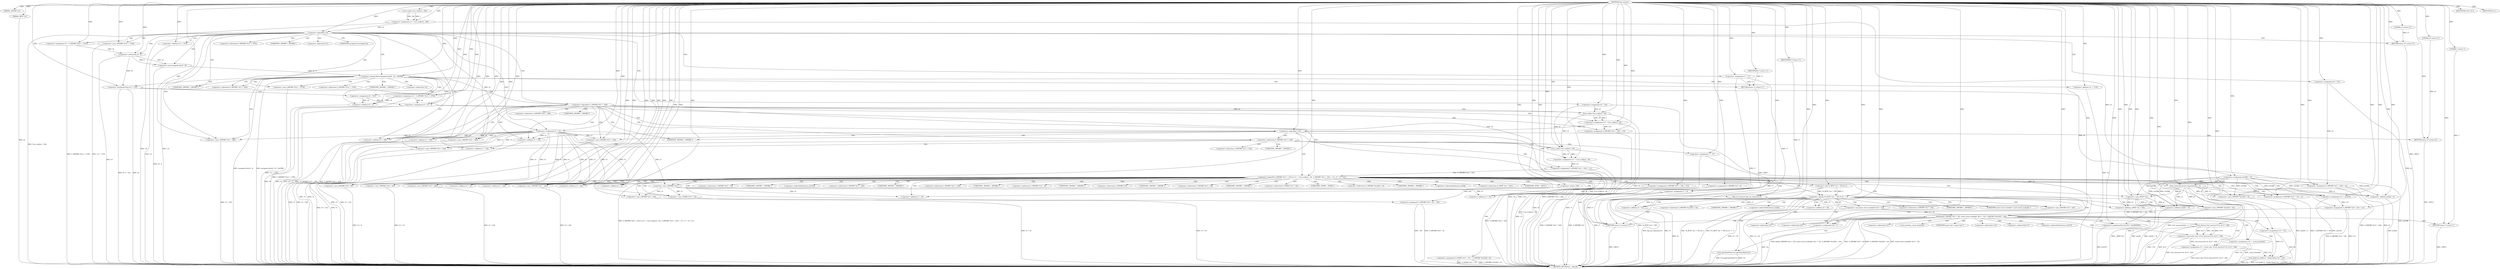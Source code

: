 digraph tftp_connect {  
"1000114" [label = "(METHOD,tftp_connect)" ]
"1000405" [label = "(METHOD_RETURN,int __fastcall)" ]
"1000115" [label = "(PARAM,_DWORD *a1)" ]
"1000116" [label = "(PARAM,_BYTE *a2)" ]
"1000131" [label = "(<operator>.assignment,v4 = Curl_ccalloc(1, 336))" ]
"1000133" [label = "(Curl_ccalloc,Curl_ccalloc(1, 336))" ]
"1000136" [label = "(<operator>.assignment,a1[188] = v4)" ]
"1000142" [label = "(<operator>.logicalNot,!v4)" ]
"1000144" [label = "(RETURN,return 27;,return 27;)" ]
"1000145" [label = "(LITERAL,27,return 27;)" ]
"1000146" [label = "(<operator>.assignment,v5 = v4)" ]
"1000149" [label = "(<operator>.assignment,v6 = *(_DWORD *)(*a1 + 1576))" ]
"1000152" [label = "(<operator>.cast,(_DWORD *)(*a1 + 1576))" ]
"1000154" [label = "(<operator>.addition,*a1 + 1576)" ]
"1000159" [label = "(IDENTIFIER,v6,if ( v6 ))" ]
"1000161" [label = "(<operator>.assignment,v7 = 71)" ]
"1000165" [label = "(<operator>.greaterThan,(unsigned int)(v6 - 8) > 0xFFB0)" ]
"1000166" [label = "(<operator>.cast,(unsigned int)(v6 - 8))" ]
"1000168" [label = "(<operator>.subtraction,v6 - 8)" ]
"1000172" [label = "(RETURN,return v7;,return v7;)" ]
"1000173" [label = "(IDENTIFIER,v7,return v7;)" ]
"1000174" [label = "(<operator>.assignment,v8 = *(_DWORD *)(*a1 + 1576))" ]
"1000177" [label = "(<operator>.cast,(_DWORD *)(*a1 + 1576))" ]
"1000179" [label = "(<operator>.addition,*a1 + 1576)" ]
"1000184" [label = "(<operator>.lessEqualsThan,v6 <= 512)" ]
"1000187" [label = "(<operator>.assignment,v8 = 512)" ]
"1000190" [label = "(<operator>.assignment,v9 = v8 + 4)" ]
"1000192" [label = "(<operator>.addition,v8 + 4)" ]
"1000197" [label = "(<operator>.assignment,v9 = 516)" ]
"1000200" [label = "(<operator>.assignment,v6 = 512)" ]
"1000204" [label = "(<operator>.logicalNot,!*(_DWORD *)(v5 + 328))" ]
"1000206" [label = "(<operator>.cast,(_DWORD *)(v5 + 328))" ]
"1000208" [label = "(<operator>.addition,v5 + 328)" ]
"1000212" [label = "(<operator>.assignment,v10 = Curl_ccalloc(1, v9))" ]
"1000214" [label = "(Curl_ccalloc,Curl_ccalloc(1, v9))" ]
"1000217" [label = "(<operator>.assignment,*(_DWORD *)(v5 + 328) = v10)" ]
"1000219" [label = "(<operator>.cast,(_DWORD *)(v5 + 328))" ]
"1000221" [label = "(<operator>.addition,v5 + 328)" ]
"1000226" [label = "(<operator>.logicalNot,!v10)" ]
"1000228" [label = "(RETURN,return 27;,return 27;)" ]
"1000229" [label = "(LITERAL,27,return 27;)" ]
"1000231" [label = "(<operator>.logicalOr,*(_DWORD *)(v5 + 332) || (v11 = Curl_ccalloc(1, v9), *(_DWORD *)(v5 + 332) = v11, v7 = 27, v11))" ]
"1000233" [label = "(<operator>.cast,(_DWORD *)(v5 + 332))" ]
"1000235" [label = "(<operator>.addition,v5 + 332)" ]
"1000239" [label = "(<operator>.assignment,v11 = Curl_ccalloc(1, v9))" ]
"1000241" [label = "(Curl_ccalloc,Curl_ccalloc(1, v9))" ]
"1000245" [label = "(<operator>.assignment,*(_DWORD *)(v5 + 332) = v11)" ]
"1000247" [label = "(<operator>.cast,(_DWORD *)(v5 + 332))" ]
"1000249" [label = "(<operator>.addition,v5 + 332)" ]
"1000254" [label = "(<operator>.assignment,v7 = 27)" ]
"1000257" [label = "(IDENTIFIER,v11,)" ]
"1000259" [label = "(Curl_conncontrol,Curl_conncontrol(a1, 1))" ]
"1000262" [label = "(<operator>.assignment,*(_DWORD *)(v5 + 16) = a1)" ]
"1000264" [label = "(<operator>.cast,(_DWORD *)(v5 + 16))" ]
"1000266" [label = "(<operator>.addition,v5 + 16)" ]
"1000270" [label = "(<operator>.assignment,v12 = a1[105])" ]
"1000275" [label = "(<operator>.assignment,*(_DWORD *)(v5 + 320) = 512)" ]
"1000277" [label = "(<operator>.cast,(_DWORD *)(v5 + 320))" ]
"1000279" [label = "(<operator>.addition,v5 + 320)" ]
"1000283" [label = "(<operator>.assignment,*(_DWORD *)(v5 + 324) = v6)" ]
"1000285" [label = "(<operator>.cast,(_DWORD *)(v5 + 324))" ]
"1000287" [label = "(<operator>.addition,v5 + 324)" ]
"1000291" [label = "(<operator>.assignment,*(_DWORD *)(v5 + 8) = -100)" ]
"1000293" [label = "(<operator>.cast,(_DWORD *)(v5 + 8))" ]
"1000295" [label = "(<operator>.addition,v5 + 8)" ]
"1000298" [label = "(<operator>.minus,-100)" ]
"1000300" [label = "(<operator>.assignment,v7 = 0)" ]
"1000303" [label = "(<operator>.assignment,*(_DWORD *)v5 = 0)" ]
"1000305" [label = "(<operator>.cast,(_DWORD *)v5)" ]
"1000309" [label = "(<operator>.assignment,*(_DWORD *)(v5 + 20) = v12)" ]
"1000311" [label = "(<operator>.cast,(_DWORD *)(v5 + 20))" ]
"1000313" [label = "(<operator>.addition,v5 + 20)" ]
"1000317" [label = "(<operator>.assignment,*(_WORD *)(v5 + 52) = *(_DWORD *)(a1[20] + 4))" ]
"1000319" [label = "(<operator>.cast,(_WORD *)(v5 + 52))" ]
"1000321" [label = "(<operator>.addition,v5 + 52)" ]
"1000325" [label = "(<operator>.cast,(_DWORD *)(a1[20] + 4))" ]
"1000327" [label = "(<operator>.addition,a1[20] + 4)" ]
"1000332" [label = "(tftp_set_timeouts,tftp_set_timeouts(v5))" ]
"1000335" [label = "(<operator>.equals,(*((_BYTE *)a1 + 591) & 2) == 0)" ]
"1000336" [label = "(<operator>.and,*((_BYTE *)a1 + 591) & 2)" ]
"1000338" [label = "(<operator>.addition,(_BYTE *)a1 + 591)" ]
"1000339" [label = "(<operator>.cast,(_BYTE *)a1)" ]
"1000347" [label = "(bind,bind(*(_DWORD *)(v5 + 20), (const struct sockaddr *)(v5 + 52), *(_DWORD *)(a1[20] + 16)))" ]
"1000349" [label = "(<operator>.cast,(_DWORD *)(v5 + 20))" ]
"1000351" [label = "(<operator>.addition,v5 + 20)" ]
"1000354" [label = "(<operator>.cast,(const struct sockaddr *)(v5 + 52))" ]
"1000356" [label = "(<operator>.addition,v5 + 52)" ]
"1000360" [label = "(<operator>.cast,(_DWORD *)(a1[20] + 16))" ]
"1000362" [label = "(<operator>.addition,a1[20] + 16)" ]
"1000368" [label = "(<operator>.assignment,v13 = *a1)" ]
"1000372" [label = "(<operator>.assignment,v14 = _errno_location())" ]
"1000375" [label = "(<operator>.assignment,v15 = (const char *)Curl_strerror(*v14, &v17, 128))" ]
"1000377" [label = "(<operator>.cast,(const char *)Curl_strerror(*v14, &v17, 128))" ]
"1000379" [label = "(Curl_strerror,Curl_strerror(*v14, &v17, 128))" ]
"1000385" [label = "(Curl_failf,Curl_failf(v13, \"bind() failed; %s\", v15))" ]
"1000389" [label = "(RETURN,return 7;,return 7;)" ]
"1000390" [label = "(LITERAL,7,return 7;)" ]
"1000391" [label = "(<operators>.assignmentOr,a1[147] |= 0x2000000u)" ]
"1000396" [label = "(Curl_pgrsStartNow,Curl_pgrsStartNow(*a1))" ]
"1000399" [label = "(<operator>.assignment,*a2 = 1)" ]
"1000403" [label = "(RETURN,return v7;,return v7;)" ]
"1000404" [label = "(IDENTIFIER,v7,return v7;)" ]
"1000151" [label = "(<operator>.indirection,*(_DWORD *)(*a1 + 1576))" ]
"1000153" [label = "(UNKNOWN,_DWORD *,_DWORD *)" ]
"1000155" [label = "(<operator>.indirection,*a1)" ]
"1000167" [label = "(UNKNOWN,unsigned int,unsigned int)" ]
"1000176" [label = "(<operator>.indirection,*(_DWORD *)(*a1 + 1576))" ]
"1000178" [label = "(UNKNOWN,_DWORD *,_DWORD *)" ]
"1000180" [label = "(<operator>.indirection,*a1)" ]
"1000205" [label = "(<operator>.indirection,*(_DWORD *)(v5 + 328))" ]
"1000207" [label = "(UNKNOWN,_DWORD *,_DWORD *)" ]
"1000218" [label = "(<operator>.indirection,*(_DWORD *)(v5 + 328))" ]
"1000220" [label = "(UNKNOWN,_DWORD *,_DWORD *)" ]
"1000232" [label = "(<operator>.indirection,*(_DWORD *)(v5 + 332))" ]
"1000234" [label = "(UNKNOWN,_DWORD *,_DWORD *)" ]
"1000246" [label = "(<operator>.indirection,*(_DWORD *)(v5 + 332))" ]
"1000248" [label = "(UNKNOWN,_DWORD *,_DWORD *)" ]
"1000263" [label = "(<operator>.indirection,*(_DWORD *)(v5 + 16))" ]
"1000265" [label = "(UNKNOWN,_DWORD *,_DWORD *)" ]
"1000272" [label = "(<operator>.indirectIndexAccess,a1[105])" ]
"1000276" [label = "(<operator>.indirection,*(_DWORD *)(v5 + 320))" ]
"1000278" [label = "(UNKNOWN,_DWORD *,_DWORD *)" ]
"1000284" [label = "(<operator>.indirection,*(_DWORD *)(v5 + 324))" ]
"1000286" [label = "(UNKNOWN,_DWORD *,_DWORD *)" ]
"1000292" [label = "(<operator>.indirection,*(_DWORD *)(v5 + 8))" ]
"1000294" [label = "(UNKNOWN,_DWORD *,_DWORD *)" ]
"1000304" [label = "(<operator>.indirection,*(_DWORD *)v5)" ]
"1000306" [label = "(UNKNOWN,_DWORD *,_DWORD *)" ]
"1000310" [label = "(<operator>.indirection,*(_DWORD *)(v5 + 20))" ]
"1000312" [label = "(UNKNOWN,_DWORD *,_DWORD *)" ]
"1000318" [label = "(<operator>.indirection,*(_WORD *)(v5 + 52))" ]
"1000320" [label = "(UNKNOWN,_WORD *,_WORD *)" ]
"1000324" [label = "(<operator>.indirection,*(_DWORD *)(a1[20] + 4))" ]
"1000326" [label = "(UNKNOWN,_DWORD *,_DWORD *)" ]
"1000328" [label = "(<operator>.indirectIndexAccess,a1[20])" ]
"1000337" [label = "(<operator>.indirection,*((_BYTE *)a1 + 591))" ]
"1000340" [label = "(UNKNOWN,_BYTE *,_BYTE *)" ]
"1000348" [label = "(<operator>.indirection,*(_DWORD *)(v5 + 20))" ]
"1000350" [label = "(UNKNOWN,_DWORD *,_DWORD *)" ]
"1000355" [label = "(UNKNOWN,const struct sockaddr *,const struct sockaddr *)" ]
"1000359" [label = "(<operator>.indirection,*(_DWORD *)(a1[20] + 16))" ]
"1000361" [label = "(UNKNOWN,_DWORD *,_DWORD *)" ]
"1000363" [label = "(<operator>.indirectIndexAccess,a1[20])" ]
"1000370" [label = "(<operator>.indirection,*a1)" ]
"1000374" [label = "(_errno_location,_errno_location())" ]
"1000378" [label = "(UNKNOWN,const char *,const char *)" ]
"1000380" [label = "(<operator>.indirection,*v14)" ]
"1000382" [label = "(<operator>.addressOf,&v17)" ]
"1000392" [label = "(<operator>.indirectIndexAccess,a1[147])" ]
"1000397" [label = "(<operator>.indirection,*a1)" ]
"1000400" [label = "(<operator>.indirection,*a2)" ]
  "1000335" -> "1000405"  [ label = "DDG: (*((_BYTE *)a1 + 591) & 2) == 0"] 
  "1000206" -> "1000405"  [ label = "DDG: v5 + 328"] 
  "1000325" -> "1000405"  [ label = "DDG: a1[20] + 4"] 
  "1000241" -> "1000405"  [ label = "DDG: v9"] 
  "1000217" -> "1000405"  [ label = "DDG: *(_DWORD *)(v5 + 328)"] 
  "1000142" -> "1000405"  [ label = "DDG: v4"] 
  "1000372" -> "1000405"  [ label = "DDG: _errno_location()"] 
  "1000204" -> "1000405"  [ label = "DDG: *(_DWORD *)(v5 + 328)"] 
  "1000293" -> "1000405"  [ label = "DDG: v5 + 8"] 
  "1000347" -> "1000405"  [ label = "DDG: *(_DWORD *)(v5 + 20)"] 
  "1000309" -> "1000405"  [ label = "DDG: v12"] 
  "1000190" -> "1000405"  [ label = "DDG: v9"] 
  "1000165" -> "1000405"  [ label = "DDG: (unsigned int)(v6 - 8)"] 
  "1000259" -> "1000405"  [ label = "DDG: Curl_conncontrol(a1, 1)"] 
  "1000319" -> "1000405"  [ label = "DDG: v5 + 52"] 
  "1000336" -> "1000405"  [ label = "DDG: *((_BYTE *)a1 + 591)"] 
  "1000349" -> "1000405"  [ label = "DDG: v5 + 20"] 
  "1000142" -> "1000405"  [ label = "DDG: !v4"] 
  "1000184" -> "1000405"  [ label = "DDG: v6 <= 512"] 
  "1000311" -> "1000405"  [ label = "DDG: v5 + 20"] 
  "1000391" -> "1000405"  [ label = "DDG: a1[147]"] 
  "1000283" -> "1000405"  [ label = "DDG: v6"] 
  "1000219" -> "1000405"  [ label = "DDG: v5 + 328"] 
  "1000379" -> "1000405"  [ label = "DDG: *v14"] 
  "1000136" -> "1000405"  [ label = "DDG: a1[188]"] 
  "1000291" -> "1000405"  [ label = "DDG: -100"] 
  "1000354" -> "1000405"  [ label = "DDG: v5 + 52"] 
  "1000379" -> "1000405"  [ label = "DDG: &v17"] 
  "1000270" -> "1000405"  [ label = "DDG: a1[105]"] 
  "1000300" -> "1000405"  [ label = "DDG: v7"] 
  "1000368" -> "1000405"  [ label = "DDG: *a1"] 
  "1000212" -> "1000405"  [ label = "DDG: Curl_ccalloc(1, v9)"] 
  "1000264" -> "1000405"  [ label = "DDG: v5 + 16"] 
  "1000226" -> "1000405"  [ label = "DDG: v10"] 
  "1000399" -> "1000405"  [ label = "DDG: *a2"] 
  "1000226" -> "1000405"  [ label = "DDG: !v10"] 
  "1000239" -> "1000405"  [ label = "DDG: Curl_ccalloc(1, v9)"] 
  "1000249" -> "1000405"  [ label = "DDG: v5"] 
  "1000131" -> "1000405"  [ label = "DDG: Curl_ccalloc(1, 336)"] 
  "1000339" -> "1000405"  [ label = "DDG: a1"] 
  "1000291" -> "1000405"  [ label = "DDG: *(_DWORD *)(v5 + 8)"] 
  "1000179" -> "1000405"  [ label = "DDG: *a1"] 
  "1000204" -> "1000405"  [ label = "DDG: !*(_DWORD *)(v5 + 328)"] 
  "1000146" -> "1000405"  [ label = "DDG: v4"] 
  "1000309" -> "1000405"  [ label = "DDG: *(_DWORD *)(v5 + 20)"] 
  "1000146" -> "1000405"  [ label = "DDG: v5"] 
  "1000235" -> "1000405"  [ label = "DDG: v5"] 
  "1000154" -> "1000405"  [ label = "DDG: *a1"] 
  "1000116" -> "1000405"  [ label = "DDG: a2"] 
  "1000385" -> "1000405"  [ label = "DDG: Curl_failf(v13, \"bind() failed; %s\", v15)"] 
  "1000262" -> "1000405"  [ label = "DDG: *(_DWORD *)(v5 + 16)"] 
  "1000303" -> "1000405"  [ label = "DDG: *(_DWORD *)v5"] 
  "1000231" -> "1000405"  [ label = "DDG: *(_DWORD *)(v5 + 332)"] 
  "1000254" -> "1000405"  [ label = "DDG: v7"] 
  "1000184" -> "1000405"  [ label = "DDG: v6"] 
  "1000347" -> "1000405"  [ label = "DDG: *(_DWORD *)(a1[20] + 16)"] 
  "1000221" -> "1000405"  [ label = "DDG: v5"] 
  "1000192" -> "1000405"  [ label = "DDG: v8"] 
  "1000277" -> "1000405"  [ label = "DDG: v5 + 320"] 
  "1000247" -> "1000405"  [ label = "DDG: v5 + 332"] 
  "1000377" -> "1000405"  [ label = "DDG: Curl_strerror(*v14, &v17, 128)"] 
  "1000245" -> "1000405"  [ label = "DDG: v11"] 
  "1000285" -> "1000405"  [ label = "DDG: v5 + 324"] 
  "1000197" -> "1000405"  [ label = "DDG: v9"] 
  "1000332" -> "1000405"  [ label = "DDG: tftp_set_timeouts(v5)"] 
  "1000231" -> "1000405"  [ label = "DDG: *(_DWORD *)(v5 + 332) || (v11 = Curl_ccalloc(1, v9), *(_DWORD *)(v5 + 332) = v11, v7 = 27, v11)"] 
  "1000385" -> "1000405"  [ label = "DDG: v15"] 
  "1000190" -> "1000405"  [ label = "DDG: v8 + 4"] 
  "1000327" -> "1000405"  [ label = "DDG: a1[20]"] 
  "1000335" -> "1000405"  [ label = "DDG: *((_BYTE *)a1 + 591) & 2"] 
  "1000200" -> "1000405"  [ label = "DDG: v6"] 
  "1000375" -> "1000405"  [ label = "DDG: (const char *)Curl_strerror(*v14, &v17, 128)"] 
  "1000174" -> "1000405"  [ label = "DDG: *(_DWORD *)(*a1 + 1576)"] 
  "1000168" -> "1000405"  [ label = "DDG: v6"] 
  "1000338" -> "1000405"  [ label = "DDG: (_BYTE *)a1"] 
  "1000396" -> "1000405"  [ label = "DDG: Curl_pgrsStartNow(*a1)"] 
  "1000177" -> "1000405"  [ label = "DDG: *a1 + 1576"] 
  "1000347" -> "1000405"  [ label = "DDG: (const struct sockaddr *)(v5 + 52)"] 
  "1000347" -> "1000405"  [ label = "DDG: bind(*(_DWORD *)(v5 + 20), (const struct sockaddr *)(v5 + 52), *(_DWORD *)(a1[20] + 16))"] 
  "1000362" -> "1000405"  [ label = "DDG: a1[20]"] 
  "1000214" -> "1000405"  [ label = "DDG: v9"] 
  "1000396" -> "1000405"  [ label = "DDG: *a1"] 
  "1000356" -> "1000405"  [ label = "DDG: v5"] 
  "1000283" -> "1000405"  [ label = "DDG: *(_DWORD *)(v5 + 324)"] 
  "1000317" -> "1000405"  [ label = "DDG: *(_WORD *)(v5 + 52)"] 
  "1000372" -> "1000405"  [ label = "DDG: v14"] 
  "1000275" -> "1000405"  [ label = "DDG: *(_DWORD *)(v5 + 320)"] 
  "1000152" -> "1000405"  [ label = "DDG: *a1 + 1576"] 
  "1000317" -> "1000405"  [ label = "DDG: *(_DWORD *)(a1[20] + 4)"] 
  "1000166" -> "1000405"  [ label = "DDG: v6 - 8"] 
  "1000360" -> "1000405"  [ label = "DDG: a1[20] + 16"] 
  "1000385" -> "1000405"  [ label = "DDG: v13"] 
  "1000165" -> "1000405"  [ label = "DDG: (unsigned int)(v6 - 8) > 0xFFB0"] 
  "1000161" -> "1000405"  [ label = "DDG: v7"] 
  "1000149" -> "1000405"  [ label = "DDG: *(_DWORD *)(*a1 + 1576)"] 
  "1000233" -> "1000405"  [ label = "DDG: v5 + 332"] 
  "1000332" -> "1000405"  [ label = "DDG: v5"] 
  "1000389" -> "1000405"  [ label = "DDG: <RET>"] 
  "1000403" -> "1000405"  [ label = "DDG: <RET>"] 
  "1000144" -> "1000405"  [ label = "DDG: <RET>"] 
  "1000172" -> "1000405"  [ label = "DDG: <RET>"] 
  "1000228" -> "1000405"  [ label = "DDG: <RET>"] 
  "1000114" -> "1000115"  [ label = "DDG: "] 
  "1000114" -> "1000116"  [ label = "DDG: "] 
  "1000133" -> "1000131"  [ label = "DDG: 1"] 
  "1000133" -> "1000131"  [ label = "DDG: 336"] 
  "1000114" -> "1000131"  [ label = "DDG: "] 
  "1000114" -> "1000133"  [ label = "DDG: "] 
  "1000131" -> "1000136"  [ label = "DDG: v4"] 
  "1000114" -> "1000136"  [ label = "DDG: "] 
  "1000114" -> "1000142"  [ label = "DDG: "] 
  "1000131" -> "1000142"  [ label = "DDG: v4"] 
  "1000145" -> "1000144"  [ label = "DDG: 27"] 
  "1000114" -> "1000144"  [ label = "DDG: "] 
  "1000114" -> "1000145"  [ label = "DDG: "] 
  "1000142" -> "1000146"  [ label = "DDG: v4"] 
  "1000114" -> "1000146"  [ label = "DDG: "] 
  "1000114" -> "1000149"  [ label = "DDG: "] 
  "1000114" -> "1000152"  [ label = "DDG: "] 
  "1000114" -> "1000154"  [ label = "DDG: "] 
  "1000114" -> "1000159"  [ label = "DDG: "] 
  "1000114" -> "1000161"  [ label = "DDG: "] 
  "1000166" -> "1000165"  [ label = "DDG: v6 - 8"] 
  "1000168" -> "1000166"  [ label = "DDG: v6"] 
  "1000168" -> "1000166"  [ label = "DDG: 8"] 
  "1000149" -> "1000168"  [ label = "DDG: v6"] 
  "1000114" -> "1000168"  [ label = "DDG: "] 
  "1000114" -> "1000165"  [ label = "DDG: "] 
  "1000173" -> "1000172"  [ label = "DDG: v7"] 
  "1000161" -> "1000172"  [ label = "DDG: v7"] 
  "1000114" -> "1000173"  [ label = "DDG: "] 
  "1000114" -> "1000174"  [ label = "DDG: "] 
  "1000114" -> "1000177"  [ label = "DDG: "] 
  "1000114" -> "1000179"  [ label = "DDG: "] 
  "1000168" -> "1000184"  [ label = "DDG: v6"] 
  "1000114" -> "1000184"  [ label = "DDG: "] 
  "1000114" -> "1000187"  [ label = "DDG: "] 
  "1000187" -> "1000190"  [ label = "DDG: v8"] 
  "1000174" -> "1000190"  [ label = "DDG: v8"] 
  "1000114" -> "1000190"  [ label = "DDG: "] 
  "1000187" -> "1000192"  [ label = "DDG: v8"] 
  "1000174" -> "1000192"  [ label = "DDG: v8"] 
  "1000114" -> "1000192"  [ label = "DDG: "] 
  "1000114" -> "1000197"  [ label = "DDG: "] 
  "1000114" -> "1000200"  [ label = "DDG: "] 
  "1000146" -> "1000206"  [ label = "DDG: v5"] 
  "1000114" -> "1000206"  [ label = "DDG: "] 
  "1000146" -> "1000208"  [ label = "DDG: v5"] 
  "1000114" -> "1000208"  [ label = "DDG: "] 
  "1000214" -> "1000212"  [ label = "DDG: 1"] 
  "1000214" -> "1000212"  [ label = "DDG: v9"] 
  "1000114" -> "1000212"  [ label = "DDG: "] 
  "1000114" -> "1000214"  [ label = "DDG: "] 
  "1000190" -> "1000214"  [ label = "DDG: v9"] 
  "1000197" -> "1000214"  [ label = "DDG: v9"] 
  "1000212" -> "1000217"  [ label = "DDG: v10"] 
  "1000114" -> "1000217"  [ label = "DDG: "] 
  "1000114" -> "1000219"  [ label = "DDG: "] 
  "1000146" -> "1000219"  [ label = "DDG: v5"] 
  "1000114" -> "1000221"  [ label = "DDG: "] 
  "1000146" -> "1000221"  [ label = "DDG: v5"] 
  "1000114" -> "1000226"  [ label = "DDG: "] 
  "1000212" -> "1000226"  [ label = "DDG: v10"] 
  "1000229" -> "1000228"  [ label = "DDG: 27"] 
  "1000114" -> "1000228"  [ label = "DDG: "] 
  "1000114" -> "1000229"  [ label = "DDG: "] 
  "1000245" -> "1000231"  [ label = "DDG: *(_DWORD *)(v5 + 332)"] 
  "1000114" -> "1000233"  [ label = "DDG: "] 
  "1000146" -> "1000233"  [ label = "DDG: v5"] 
  "1000114" -> "1000235"  [ label = "DDG: "] 
  "1000146" -> "1000235"  [ label = "DDG: v5"] 
  "1000241" -> "1000239"  [ label = "DDG: 1"] 
  "1000241" -> "1000239"  [ label = "DDG: v9"] 
  "1000114" -> "1000239"  [ label = "DDG: "] 
  "1000114" -> "1000241"  [ label = "DDG: "] 
  "1000190" -> "1000241"  [ label = "DDG: v9"] 
  "1000197" -> "1000241"  [ label = "DDG: v9"] 
  "1000214" -> "1000241"  [ label = "DDG: v9"] 
  "1000239" -> "1000245"  [ label = "DDG: v11"] 
  "1000114" -> "1000245"  [ label = "DDG: "] 
  "1000114" -> "1000247"  [ label = "DDG: "] 
  "1000146" -> "1000247"  [ label = "DDG: v5"] 
  "1000114" -> "1000249"  [ label = "DDG: "] 
  "1000146" -> "1000249"  [ label = "DDG: v5"] 
  "1000114" -> "1000254"  [ label = "DDG: "] 
  "1000114" -> "1000257"  [ label = "DDG: "] 
  "1000136" -> "1000259"  [ label = "DDG: a1[188]"] 
  "1000114" -> "1000259"  [ label = "DDG: "] 
  "1000259" -> "1000262"  [ label = "DDG: a1"] 
  "1000136" -> "1000262"  [ label = "DDG: a1[188]"] 
  "1000114" -> "1000262"  [ label = "DDG: "] 
  "1000114" -> "1000264"  [ label = "DDG: "] 
  "1000146" -> "1000264"  [ label = "DDG: v5"] 
  "1000114" -> "1000266"  [ label = "DDG: "] 
  "1000146" -> "1000266"  [ label = "DDG: v5"] 
  "1000259" -> "1000270"  [ label = "DDG: a1"] 
  "1000136" -> "1000270"  [ label = "DDG: a1[188]"] 
  "1000114" -> "1000270"  [ label = "DDG: "] 
  "1000114" -> "1000275"  [ label = "DDG: "] 
  "1000114" -> "1000277"  [ label = "DDG: "] 
  "1000146" -> "1000277"  [ label = "DDG: v5"] 
  "1000114" -> "1000279"  [ label = "DDG: "] 
  "1000146" -> "1000279"  [ label = "DDG: v5"] 
  "1000184" -> "1000283"  [ label = "DDG: v6"] 
  "1000200" -> "1000283"  [ label = "DDG: v6"] 
  "1000114" -> "1000283"  [ label = "DDG: "] 
  "1000114" -> "1000285"  [ label = "DDG: "] 
  "1000146" -> "1000285"  [ label = "DDG: v5"] 
  "1000114" -> "1000287"  [ label = "DDG: "] 
  "1000146" -> "1000287"  [ label = "DDG: v5"] 
  "1000298" -> "1000291"  [ label = "DDG: 100"] 
  "1000114" -> "1000293"  [ label = "DDG: "] 
  "1000146" -> "1000293"  [ label = "DDG: v5"] 
  "1000114" -> "1000295"  [ label = "DDG: "] 
  "1000146" -> "1000295"  [ label = "DDG: v5"] 
  "1000114" -> "1000298"  [ label = "DDG: "] 
  "1000114" -> "1000300"  [ label = "DDG: "] 
  "1000114" -> "1000303"  [ label = "DDG: "] 
  "1000114" -> "1000305"  [ label = "DDG: "] 
  "1000146" -> "1000305"  [ label = "DDG: v5"] 
  "1000270" -> "1000309"  [ label = "DDG: v12"] 
  "1000114" -> "1000309"  [ label = "DDG: "] 
  "1000305" -> "1000311"  [ label = "DDG: v5"] 
  "1000114" -> "1000311"  [ label = "DDG: "] 
  "1000305" -> "1000313"  [ label = "DDG: v5"] 
  "1000114" -> "1000313"  [ label = "DDG: "] 
  "1000114" -> "1000319"  [ label = "DDG: "] 
  "1000305" -> "1000319"  [ label = "DDG: v5"] 
  "1000114" -> "1000321"  [ label = "DDG: "] 
  "1000305" -> "1000321"  [ label = "DDG: v5"] 
  "1000259" -> "1000325"  [ label = "DDG: a1"] 
  "1000136" -> "1000325"  [ label = "DDG: a1[188]"] 
  "1000114" -> "1000325"  [ label = "DDG: "] 
  "1000259" -> "1000327"  [ label = "DDG: a1"] 
  "1000136" -> "1000327"  [ label = "DDG: a1[188]"] 
  "1000114" -> "1000327"  [ label = "DDG: "] 
  "1000114" -> "1000332"  [ label = "DDG: "] 
  "1000305" -> "1000332"  [ label = "DDG: v5"] 
  "1000336" -> "1000335"  [ label = "DDG: *((_BYTE *)a1 + 591)"] 
  "1000336" -> "1000335"  [ label = "DDG: 2"] 
  "1000339" -> "1000338"  [ label = "DDG: a1"] 
  "1000136" -> "1000339"  [ label = "DDG: a1[188]"] 
  "1000114" -> "1000339"  [ label = "DDG: "] 
  "1000259" -> "1000339"  [ label = "DDG: a1"] 
  "1000114" -> "1000338"  [ label = "DDG: "] 
  "1000114" -> "1000336"  [ label = "DDG: "] 
  "1000114" -> "1000335"  [ label = "DDG: "] 
  "1000309" -> "1000347"  [ label = "DDG: *(_DWORD *)(v5 + 20)"] 
  "1000332" -> "1000349"  [ label = "DDG: v5"] 
  "1000114" -> "1000349"  [ label = "DDG: "] 
  "1000332" -> "1000351"  [ label = "DDG: v5"] 
  "1000114" -> "1000351"  [ label = "DDG: "] 
  "1000354" -> "1000347"  [ label = "DDG: v5 + 52"] 
  "1000114" -> "1000354"  [ label = "DDG: "] 
  "1000332" -> "1000354"  [ label = "DDG: v5"] 
  "1000114" -> "1000356"  [ label = "DDG: "] 
  "1000332" -> "1000356"  [ label = "DDG: v5"] 
  "1000339" -> "1000360"  [ label = "DDG: a1"] 
  "1000259" -> "1000360"  [ label = "DDG: a1"] 
  "1000136" -> "1000360"  [ label = "DDG: a1[188]"] 
  "1000114" -> "1000360"  [ label = "DDG: "] 
  "1000339" -> "1000362"  [ label = "DDG: a1"] 
  "1000259" -> "1000362"  [ label = "DDG: a1"] 
  "1000136" -> "1000362"  [ label = "DDG: a1[188]"] 
  "1000114" -> "1000362"  [ label = "DDG: "] 
  "1000114" -> "1000368"  [ label = "DDG: "] 
  "1000114" -> "1000372"  [ label = "DDG: "] 
  "1000377" -> "1000375"  [ label = "DDG: Curl_strerror(*v14, &v17, 128)"] 
  "1000114" -> "1000375"  [ label = "DDG: "] 
  "1000379" -> "1000377"  [ label = "DDG: *v14"] 
  "1000379" -> "1000377"  [ label = "DDG: &v17"] 
  "1000379" -> "1000377"  [ label = "DDG: 128"] 
  "1000114" -> "1000379"  [ label = "DDG: "] 
  "1000368" -> "1000385"  [ label = "DDG: v13"] 
  "1000114" -> "1000385"  [ label = "DDG: "] 
  "1000375" -> "1000385"  [ label = "DDG: v15"] 
  "1000390" -> "1000389"  [ label = "DDG: 7"] 
  "1000114" -> "1000389"  [ label = "DDG: "] 
  "1000114" -> "1000390"  [ label = "DDG: "] 
  "1000114" -> "1000391"  [ label = "DDG: "] 
  "1000339" -> "1000391"  [ label = "DDG: a1"] 
  "1000114" -> "1000399"  [ label = "DDG: "] 
  "1000404" -> "1000403"  [ label = "DDG: v7"] 
  "1000300" -> "1000403"  [ label = "DDG: v7"] 
  "1000254" -> "1000403"  [ label = "DDG: v7"] 
  "1000161" -> "1000403"  [ label = "DDG: v7"] 
  "1000114" -> "1000404"  [ label = "DDG: "] 
  "1000142" -> "1000144"  [ label = "CDG: "] 
  "1000142" -> "1000155"  [ label = "CDG: "] 
  "1000142" -> "1000154"  [ label = "CDG: "] 
  "1000142" -> "1000153"  [ label = "CDG: "] 
  "1000142" -> "1000152"  [ label = "CDG: "] 
  "1000142" -> "1000151"  [ label = "CDG: "] 
  "1000142" -> "1000149"  [ label = "CDG: "] 
  "1000142" -> "1000146"  [ label = "CDG: "] 
  "1000142" -> "1000168"  [ label = "CDG: "] 
  "1000142" -> "1000167"  [ label = "CDG: "] 
  "1000142" -> "1000166"  [ label = "CDG: "] 
  "1000142" -> "1000165"  [ label = "CDG: "] 
  "1000142" -> "1000161"  [ label = "CDG: "] 
  "1000142" -> "1000208"  [ label = "CDG: "] 
  "1000142" -> "1000207"  [ label = "CDG: "] 
  "1000142" -> "1000206"  [ label = "CDG: "] 
  "1000142" -> "1000205"  [ label = "CDG: "] 
  "1000142" -> "1000204"  [ label = "CDG: "] 
  "1000142" -> "1000200"  [ label = "CDG: "] 
  "1000142" -> "1000197"  [ label = "CDG: "] 
  "1000165" -> "1000176"  [ label = "CDG: "] 
  "1000165" -> "1000174"  [ label = "CDG: "] 
  "1000165" -> "1000172"  [ label = "CDG: "] 
  "1000165" -> "1000192"  [ label = "CDG: "] 
  "1000165" -> "1000190"  [ label = "CDG: "] 
  "1000165" -> "1000184"  [ label = "CDG: "] 
  "1000165" -> "1000180"  [ label = "CDG: "] 
  "1000165" -> "1000179"  [ label = "CDG: "] 
  "1000165" -> "1000178"  [ label = "CDG: "] 
  "1000165" -> "1000177"  [ label = "CDG: "] 
  "1000165" -> "1000208"  [ label = "CDG: "] 
  "1000165" -> "1000207"  [ label = "CDG: "] 
  "1000165" -> "1000206"  [ label = "CDG: "] 
  "1000165" -> "1000205"  [ label = "CDG: "] 
  "1000165" -> "1000204"  [ label = "CDG: "] 
  "1000184" -> "1000187"  [ label = "CDG: "] 
  "1000204" -> "1000221"  [ label = "CDG: "] 
  "1000204" -> "1000220"  [ label = "CDG: "] 
  "1000204" -> "1000219"  [ label = "CDG: "] 
  "1000204" -> "1000218"  [ label = "CDG: "] 
  "1000204" -> "1000217"  [ label = "CDG: "] 
  "1000204" -> "1000214"  [ label = "CDG: "] 
  "1000204" -> "1000212"  [ label = "CDG: "] 
  "1000204" -> "1000235"  [ label = "CDG: "] 
  "1000204" -> "1000234"  [ label = "CDG: "] 
  "1000204" -> "1000233"  [ label = "CDG: "] 
  "1000204" -> "1000232"  [ label = "CDG: "] 
  "1000204" -> "1000231"  [ label = "CDG: "] 
  "1000204" -> "1000226"  [ label = "CDG: "] 
  "1000226" -> "1000235"  [ label = "CDG: "] 
  "1000226" -> "1000234"  [ label = "CDG: "] 
  "1000226" -> "1000233"  [ label = "CDG: "] 
  "1000226" -> "1000232"  [ label = "CDG: "] 
  "1000226" -> "1000231"  [ label = "CDG: "] 
  "1000226" -> "1000228"  [ label = "CDG: "] 
  "1000231" -> "1000272"  [ label = "CDG: "] 
  "1000231" -> "1000270"  [ label = "CDG: "] 
  "1000231" -> "1000266"  [ label = "CDG: "] 
  "1000231" -> "1000265"  [ label = "CDG: "] 
  "1000231" -> "1000264"  [ label = "CDG: "] 
  "1000231" -> "1000263"  [ label = "CDG: "] 
  "1000231" -> "1000262"  [ label = "CDG: "] 
  "1000231" -> "1000259"  [ label = "CDG: "] 
  "1000231" -> "1000287"  [ label = "CDG: "] 
  "1000231" -> "1000286"  [ label = "CDG: "] 
  "1000231" -> "1000285"  [ label = "CDG: "] 
  "1000231" -> "1000284"  [ label = "CDG: "] 
  "1000231" -> "1000283"  [ label = "CDG: "] 
  "1000231" -> "1000279"  [ label = "CDG: "] 
  "1000231" -> "1000278"  [ label = "CDG: "] 
  "1000231" -> "1000277"  [ label = "CDG: "] 
  "1000231" -> "1000276"  [ label = "CDG: "] 
  "1000231" -> "1000275"  [ label = "CDG: "] 
  "1000231" -> "1000304"  [ label = "CDG: "] 
  "1000231" -> "1000303"  [ label = "CDG: "] 
  "1000231" -> "1000300"  [ label = "CDG: "] 
  "1000231" -> "1000298"  [ label = "CDG: "] 
  "1000231" -> "1000295"  [ label = "CDG: "] 
  "1000231" -> "1000294"  [ label = "CDG: "] 
  "1000231" -> "1000293"  [ label = "CDG: "] 
  "1000231" -> "1000292"  [ label = "CDG: "] 
  "1000231" -> "1000291"  [ label = "CDG: "] 
  "1000231" -> "1000320"  [ label = "CDG: "] 
  "1000231" -> "1000319"  [ label = "CDG: "] 
  "1000231" -> "1000318"  [ label = "CDG: "] 
  "1000231" -> "1000317"  [ label = "CDG: "] 
  "1000231" -> "1000313"  [ label = "CDG: "] 
  "1000231" -> "1000312"  [ label = "CDG: "] 
  "1000231" -> "1000311"  [ label = "CDG: "] 
  "1000231" -> "1000310"  [ label = "CDG: "] 
  "1000231" -> "1000309"  [ label = "CDG: "] 
  "1000231" -> "1000306"  [ label = "CDG: "] 
  "1000231" -> "1000305"  [ label = "CDG: "] 
  "1000231" -> "1000336"  [ label = "CDG: "] 
  "1000231" -> "1000335"  [ label = "CDG: "] 
  "1000231" -> "1000332"  [ label = "CDG: "] 
  "1000231" -> "1000328"  [ label = "CDG: "] 
  "1000231" -> "1000327"  [ label = "CDG: "] 
  "1000231" -> "1000326"  [ label = "CDG: "] 
  "1000231" -> "1000325"  [ label = "CDG: "] 
  "1000231" -> "1000324"  [ label = "CDG: "] 
  "1000231" -> "1000321"  [ label = "CDG: "] 
  "1000231" -> "1000340"  [ label = "CDG: "] 
  "1000231" -> "1000339"  [ label = "CDG: "] 
  "1000231" -> "1000338"  [ label = "CDG: "] 
  "1000231" -> "1000337"  [ label = "CDG: "] 
  "1000231" -> "1000403"  [ label = "CDG: "] 
  "1000232" -> "1000239"  [ label = "CDG: "] 
  "1000232" -> "1000254"  [ label = "CDG: "] 
  "1000232" -> "1000249"  [ label = "CDG: "] 
  "1000232" -> "1000248"  [ label = "CDG: "] 
  "1000232" -> "1000247"  [ label = "CDG: "] 
  "1000232" -> "1000246"  [ label = "CDG: "] 
  "1000232" -> "1000245"  [ label = "CDG: "] 
  "1000232" -> "1000241"  [ label = "CDG: "] 
  "1000335" -> "1000351"  [ label = "CDG: "] 
  "1000335" -> "1000350"  [ label = "CDG: "] 
  "1000335" -> "1000349"  [ label = "CDG: "] 
  "1000335" -> "1000348"  [ label = "CDG: "] 
  "1000335" -> "1000347"  [ label = "CDG: "] 
  "1000335" -> "1000363"  [ label = "CDG: "] 
  "1000335" -> "1000362"  [ label = "CDG: "] 
  "1000335" -> "1000361"  [ label = "CDG: "] 
  "1000335" -> "1000360"  [ label = "CDG: "] 
  "1000335" -> "1000359"  [ label = "CDG: "] 
  "1000335" -> "1000356"  [ label = "CDG: "] 
  "1000335" -> "1000355"  [ label = "CDG: "] 
  "1000335" -> "1000354"  [ label = "CDG: "] 
  "1000335" -> "1000400"  [ label = "CDG: "] 
  "1000335" -> "1000399"  [ label = "CDG: "] 
  "1000335" -> "1000397"  [ label = "CDG: "] 
  "1000335" -> "1000396"  [ label = "CDG: "] 
  "1000335" -> "1000403"  [ label = "CDG: "] 
  "1000347" -> "1000368"  [ label = "CDG: "] 
  "1000347" -> "1000382"  [ label = "CDG: "] 
  "1000347" -> "1000380"  [ label = "CDG: "] 
  "1000347" -> "1000379"  [ label = "CDG: "] 
  "1000347" -> "1000378"  [ label = "CDG: "] 
  "1000347" -> "1000377"  [ label = "CDG: "] 
  "1000347" -> "1000375"  [ label = "CDG: "] 
  "1000347" -> "1000374"  [ label = "CDG: "] 
  "1000347" -> "1000372"  [ label = "CDG: "] 
  "1000347" -> "1000370"  [ label = "CDG: "] 
  "1000347" -> "1000400"  [ label = "CDG: "] 
  "1000347" -> "1000399"  [ label = "CDG: "] 
  "1000347" -> "1000397"  [ label = "CDG: "] 
  "1000347" -> "1000396"  [ label = "CDG: "] 
  "1000347" -> "1000392"  [ label = "CDG: "] 
  "1000347" -> "1000391"  [ label = "CDG: "] 
  "1000347" -> "1000389"  [ label = "CDG: "] 
  "1000347" -> "1000385"  [ label = "CDG: "] 
  "1000347" -> "1000403"  [ label = "CDG: "] 
}
